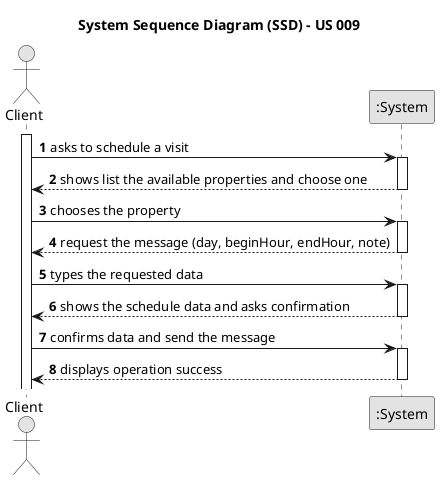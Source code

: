 @startuml
skinparam monochrome true
skinparam packageStyle rectangle
skinparam shadowing false

title System Sequence Diagram (SSD) - US 009

autonumber

actor "Client" as client
participant ":System" as system

activate client

    client -> system : asks to schedule a visit
    activate system

        system --> client : shows list the available properties and choose one
    deactivate system

    client -> system : chooses the property
    activate system

        system --> client :  request the message (day, beginHour, endHour, note)
    deactivate system

    client -> system : types the requested data
    activate system

        system --> client : shows the schedule data and asks confirmation
    deactivate system

    client -> system : confirms data and send the message
    activate system

        system --> client : displays operation success
    deactivate system

@enduml